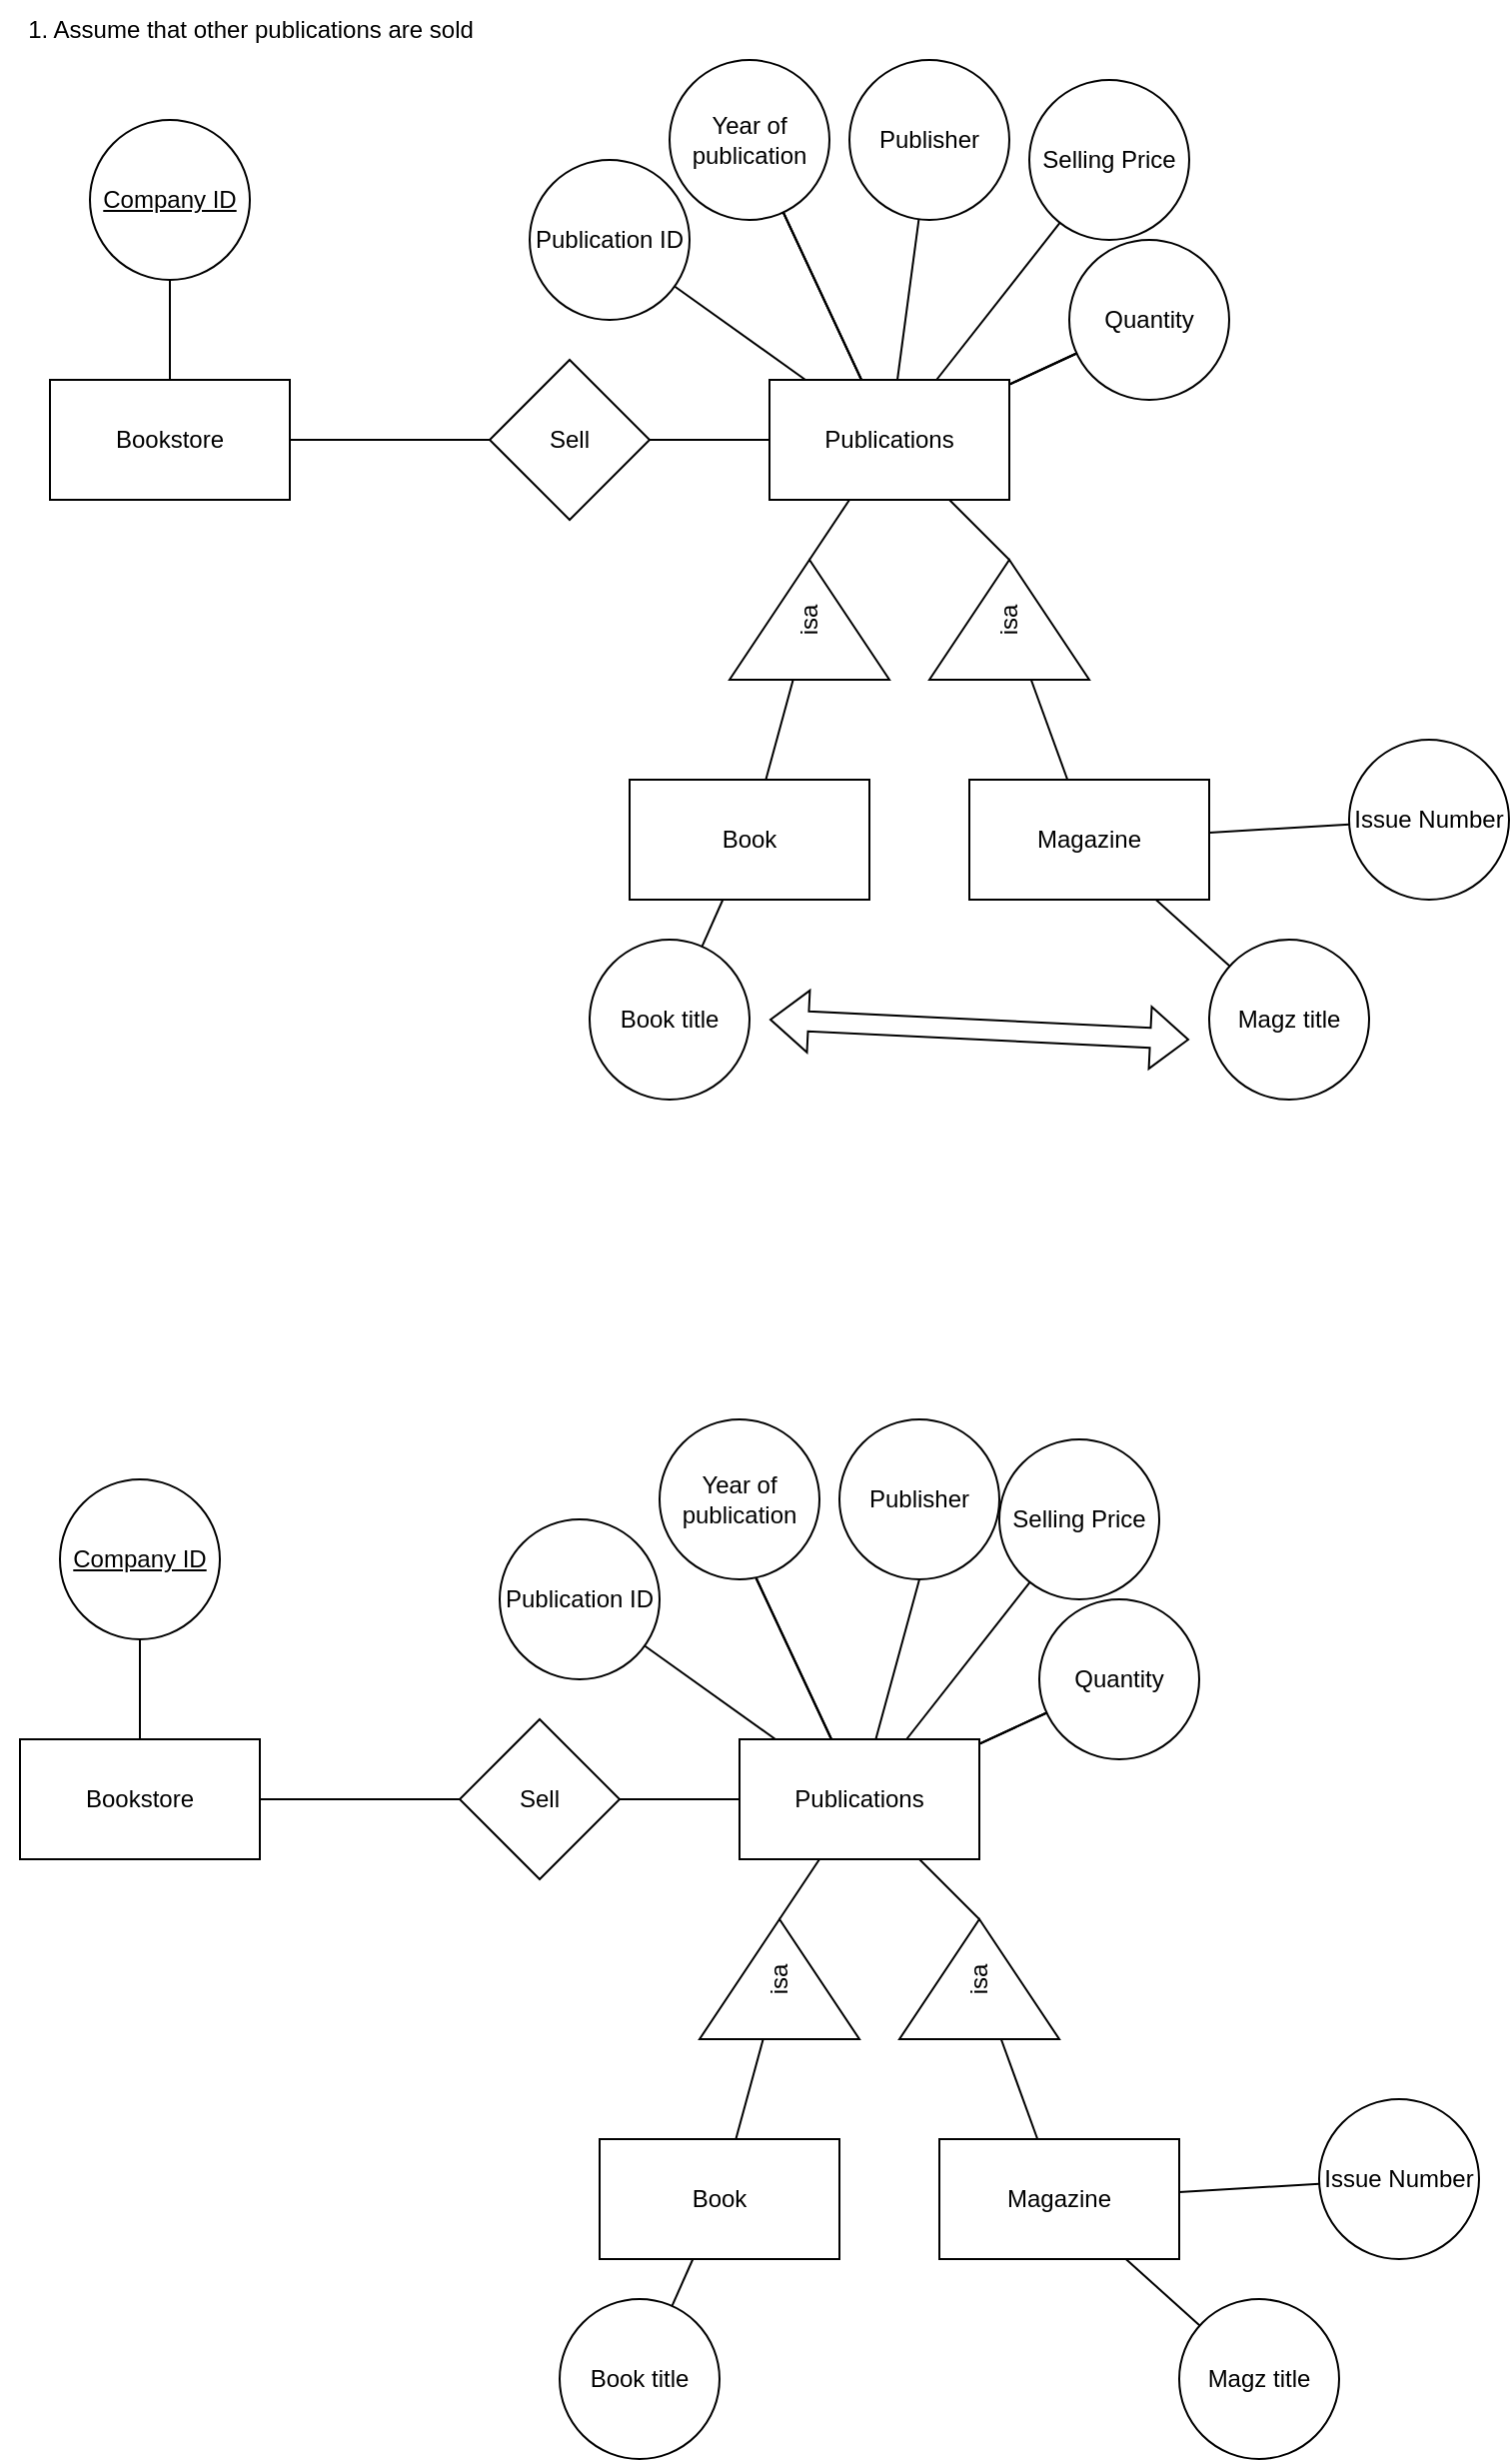 <mxfile version="20.8.13" type="github"><diagram name="Page-1" id="UGpGQobV8O3LMXFNhxI_"><mxGraphModel dx="1247" dy="664" grid="1" gridSize="10" guides="1" tooltips="1" connect="1" arrows="1" fold="1" page="1" pageScale="1" pageWidth="20000" pageHeight="20000" math="0" shadow="0"><root><mxCell id="0"/><mxCell id="1" parent="0"/><mxCell id="8KUH7G-HfBnXNfQAI-Gk-9" value="" style="edgeStyle=orthogonalEdgeStyle;rounded=0;orthogonalLoop=1;jettySize=auto;html=1;strokeColor=default;strokeWidth=1;endArrow=none;endFill=0;" edge="1" parent="1" source="8KUH7G-HfBnXNfQAI-Gk-1" target="8KUH7G-HfBnXNfQAI-Gk-3"><mxGeometry relative="1" as="geometry"/></mxCell><mxCell id="8KUH7G-HfBnXNfQAI-Gk-14" value="" style="edgeStyle=entityRelationEdgeStyle;rounded=0;orthogonalLoop=1;jettySize=auto;html=1;strokeColor=default;strokeWidth=1;endArrow=none;endFill=0;" edge="1" parent="1" source="8KUH7G-HfBnXNfQAI-Gk-1" target="8KUH7G-HfBnXNfQAI-Gk-13"><mxGeometry relative="1" as="geometry"/></mxCell><mxCell id="8KUH7G-HfBnXNfQAI-Gk-1" value="Bookstore" style="rounded=0;whiteSpace=wrap;html=1;" vertex="1" parent="1"><mxGeometry x="3550" y="2000" width="120" height="60" as="geometry"/></mxCell><mxCell id="8KUH7G-HfBnXNfQAI-Gk-3" value="&lt;u&gt;Company ID&lt;/u&gt;" style="ellipse;whiteSpace=wrap;html=1;rounded=0;" vertex="1" parent="1"><mxGeometry x="3570" y="1870" width="80" height="80" as="geometry"/></mxCell><mxCell id="8KUH7G-HfBnXNfQAI-Gk-16" value="" style="edgeStyle=entityRelationEdgeStyle;rounded=0;orthogonalLoop=1;jettySize=auto;html=1;strokeColor=default;strokeWidth=1;endArrow=none;endFill=0;" edge="1" parent="1" source="8KUH7G-HfBnXNfQAI-Gk-13" target="8KUH7G-HfBnXNfQAI-Gk-15"><mxGeometry relative="1" as="geometry"/></mxCell><mxCell id="8KUH7G-HfBnXNfQAI-Gk-13" value="Sell" style="rhombus;whiteSpace=wrap;html=1;rounded=0;" vertex="1" parent="1"><mxGeometry x="3770" y="1990" width="80" height="80" as="geometry"/></mxCell><mxCell id="8KUH7G-HfBnXNfQAI-Gk-18" value="" style="rounded=0;orthogonalLoop=1;jettySize=auto;html=1;strokeColor=default;strokeWidth=1;endArrow=none;endFill=0;" edge="1" parent="1" source="8KUH7G-HfBnXNfQAI-Gk-15" target="8KUH7G-HfBnXNfQAI-Gk-17"><mxGeometry relative="1" as="geometry"/></mxCell><mxCell id="8KUH7G-HfBnXNfQAI-Gk-21" value="" style="edgeStyle=none;rounded=0;orthogonalLoop=1;jettySize=auto;html=1;strokeColor=default;strokeWidth=1;endArrow=none;endFill=0;" edge="1" parent="1" source="8KUH7G-HfBnXNfQAI-Gk-15" target="8KUH7G-HfBnXNfQAI-Gk-19"><mxGeometry relative="1" as="geometry"/></mxCell><mxCell id="8KUH7G-HfBnXNfQAI-Gk-22" value="" style="edgeStyle=none;rounded=0;orthogonalLoop=1;jettySize=auto;html=1;strokeColor=default;strokeWidth=1;endArrow=none;endFill=0;" edge="1" parent="1" source="8KUH7G-HfBnXNfQAI-Gk-15" target="8KUH7G-HfBnXNfQAI-Gk-19"><mxGeometry relative="1" as="geometry"/></mxCell><mxCell id="8KUH7G-HfBnXNfQAI-Gk-24" value="" style="edgeStyle=none;rounded=0;orthogonalLoop=1;jettySize=auto;html=1;strokeColor=default;strokeWidth=1;endArrow=none;endFill=0;" edge="1" parent="1" source="8KUH7G-HfBnXNfQAI-Gk-15" target="8KUH7G-HfBnXNfQAI-Gk-23"><mxGeometry relative="1" as="geometry"/></mxCell><mxCell id="8KUH7G-HfBnXNfQAI-Gk-26" value="" style="edgeStyle=none;rounded=0;orthogonalLoop=1;jettySize=auto;html=1;strokeColor=default;strokeWidth=1;endArrow=none;endFill=0;" edge="1" parent="1" source="8KUH7G-HfBnXNfQAI-Gk-15" target="8KUH7G-HfBnXNfQAI-Gk-25"><mxGeometry relative="1" as="geometry"/></mxCell><mxCell id="8KUH7G-HfBnXNfQAI-Gk-29" value="" style="edgeStyle=none;rounded=0;orthogonalLoop=1;jettySize=auto;html=1;strokeColor=default;strokeWidth=1;endArrow=none;endFill=0;" edge="1" parent="1" source="8KUH7G-HfBnXNfQAI-Gk-15" target="8KUH7G-HfBnXNfQAI-Gk-28"><mxGeometry relative="1" as="geometry"/></mxCell><mxCell id="8KUH7G-HfBnXNfQAI-Gk-36" value="" style="edgeStyle=none;rounded=0;orthogonalLoop=1;jettySize=auto;html=1;strokeColor=default;strokeWidth=1;endArrow=none;endFill=0;" edge="1" parent="1" source="8KUH7G-HfBnXNfQAI-Gk-15" target="8KUH7G-HfBnXNfQAI-Gk-28"><mxGeometry relative="1" as="geometry"/></mxCell><mxCell id="8KUH7G-HfBnXNfQAI-Gk-37" value="" style="edgeStyle=none;rounded=0;orthogonalLoop=1;jettySize=auto;html=1;strokeColor=default;strokeWidth=1;endArrow=none;endFill=0;" edge="1" parent="1" source="8KUH7G-HfBnXNfQAI-Gk-15" target="8KUH7G-HfBnXNfQAI-Gk-28"><mxGeometry relative="1" as="geometry"/></mxCell><mxCell id="8KUH7G-HfBnXNfQAI-Gk-38" style="edgeStyle=none;rounded=0;orthogonalLoop=1;jettySize=auto;html=1;strokeColor=default;strokeWidth=1;endArrow=none;endFill=0;entryX=1;entryY=0.5;entryDx=0;entryDy=0;" edge="1" parent="1" source="8KUH7G-HfBnXNfQAI-Gk-15" target="8KUH7G-HfBnXNfQAI-Gk-39"><mxGeometry relative="1" as="geometry"><mxPoint x="4020" y="2110" as="targetPoint"/></mxGeometry></mxCell><mxCell id="8KUH7G-HfBnXNfQAI-Gk-15" value="Publications" style="whiteSpace=wrap;html=1;rounded=0;" vertex="1" parent="1"><mxGeometry x="3910" y="2000" width="120" height="60" as="geometry"/></mxCell><mxCell id="8KUH7G-HfBnXNfQAI-Gk-17" value="Publication ID" style="ellipse;whiteSpace=wrap;html=1;rounded=0;" vertex="1" parent="1"><mxGeometry x="3790" y="1890" width="80" height="80" as="geometry"/></mxCell><mxCell id="8KUH7G-HfBnXNfQAI-Gk-20" value="" style="edgeStyle=none;rounded=0;orthogonalLoop=1;jettySize=auto;html=1;strokeColor=default;strokeWidth=1;endArrow=none;endFill=0;" edge="1" parent="1" source="8KUH7G-HfBnXNfQAI-Gk-19" target="8KUH7G-HfBnXNfQAI-Gk-15"><mxGeometry relative="1" as="geometry"/></mxCell><mxCell id="8KUH7G-HfBnXNfQAI-Gk-19" value="Year of publication" style="ellipse;whiteSpace=wrap;html=1;rounded=0;" vertex="1" parent="1"><mxGeometry x="3860" y="1840" width="80" height="80" as="geometry"/></mxCell><mxCell id="8KUH7G-HfBnXNfQAI-Gk-23" value="Publisher" style="ellipse;whiteSpace=wrap;html=1;rounded=0;" vertex="1" parent="1"><mxGeometry x="3950" y="1840" width="80" height="80" as="geometry"/></mxCell><mxCell id="8KUH7G-HfBnXNfQAI-Gk-25" value="Selling Price" style="ellipse;whiteSpace=wrap;html=1;rounded=0;" vertex="1" parent="1"><mxGeometry x="4040" y="1850" width="80" height="80" as="geometry"/></mxCell><mxCell id="8KUH7G-HfBnXNfQAI-Gk-28" value="Quantity" style="ellipse;whiteSpace=wrap;html=1;rounded=0;" vertex="1" parent="1"><mxGeometry x="4060" y="1930" width="80" height="80" as="geometry"/></mxCell><mxCell id="8KUH7G-HfBnXNfQAI-Gk-31" value="" style="edgeStyle=none;rounded=0;orthogonalLoop=1;jettySize=auto;html=1;strokeColor=default;strokeWidth=1;endArrow=none;endFill=0;exitX=1;exitY=0.5;exitDx=0;exitDy=0;" edge="1" parent="1" source="8KUH7G-HfBnXNfQAI-Gk-30" target="8KUH7G-HfBnXNfQAI-Gk-15"><mxGeometry relative="1" as="geometry"/></mxCell><mxCell id="8KUH7G-HfBnXNfQAI-Gk-33" value="" style="edgeStyle=none;rounded=0;orthogonalLoop=1;jettySize=auto;html=1;strokeColor=default;strokeWidth=1;endArrow=none;endFill=0;" edge="1" parent="1" source="8KUH7G-HfBnXNfQAI-Gk-30" target="8KUH7G-HfBnXNfQAI-Gk-32"><mxGeometry relative="1" as="geometry"/></mxCell><mxCell id="8KUH7G-HfBnXNfQAI-Gk-30" value="isa" style="triangle;whiteSpace=wrap;html=1;rounded=0;rotation=-90;" vertex="1" parent="1"><mxGeometry x="3900" y="2080" width="60" height="80" as="geometry"/></mxCell><mxCell id="8KUH7G-HfBnXNfQAI-Gk-47" value="" style="edgeStyle=none;rounded=0;orthogonalLoop=1;jettySize=auto;html=1;strokeColor=default;strokeWidth=1;endArrow=none;endFill=0;" edge="1" parent="1" source="8KUH7G-HfBnXNfQAI-Gk-32" target="8KUH7G-HfBnXNfQAI-Gk-46"><mxGeometry relative="1" as="geometry"/></mxCell><mxCell id="8KUH7G-HfBnXNfQAI-Gk-32" value="Book" style="whiteSpace=wrap;html=1;rounded=0;" vertex="1" parent="1"><mxGeometry x="3840" y="2200" width="120" height="60" as="geometry"/></mxCell><mxCell id="8KUH7G-HfBnXNfQAI-Gk-41" value="" style="edgeStyle=none;rounded=0;orthogonalLoop=1;jettySize=auto;html=1;strokeColor=default;strokeWidth=1;endArrow=none;endFill=0;" edge="1" parent="1" source="8KUH7G-HfBnXNfQAI-Gk-39" target="8KUH7G-HfBnXNfQAI-Gk-40"><mxGeometry relative="1" as="geometry"/></mxCell><mxCell id="8KUH7G-HfBnXNfQAI-Gk-39" value="isa" style="triangle;whiteSpace=wrap;html=1;rotation=-90;" vertex="1" parent="1"><mxGeometry x="4000" y="2080" width="60" height="80" as="geometry"/></mxCell><mxCell id="8KUH7G-HfBnXNfQAI-Gk-43" value="" style="edgeStyle=none;rounded=0;orthogonalLoop=1;jettySize=auto;html=1;strokeColor=default;strokeWidth=1;endArrow=none;endFill=0;" edge="1" parent="1" source="8KUH7G-HfBnXNfQAI-Gk-40" target="8KUH7G-HfBnXNfQAI-Gk-42"><mxGeometry relative="1" as="geometry"/></mxCell><mxCell id="8KUH7G-HfBnXNfQAI-Gk-45" value="" style="edgeStyle=none;rounded=0;orthogonalLoop=1;jettySize=auto;html=1;strokeColor=default;strokeWidth=1;endArrow=none;endFill=0;" edge="1" parent="1" source="8KUH7G-HfBnXNfQAI-Gk-40" target="8KUH7G-HfBnXNfQAI-Gk-44"><mxGeometry relative="1" as="geometry"/></mxCell><mxCell id="8KUH7G-HfBnXNfQAI-Gk-40" value="Magazine" style="whiteSpace=wrap;html=1;" vertex="1" parent="1"><mxGeometry x="4010" y="2200" width="120" height="60" as="geometry"/></mxCell><mxCell id="8KUH7G-HfBnXNfQAI-Gk-42" value="Issue Number" style="ellipse;whiteSpace=wrap;html=1;" vertex="1" parent="1"><mxGeometry x="4200" y="2180" width="80" height="80" as="geometry"/></mxCell><mxCell id="8KUH7G-HfBnXNfQAI-Gk-44" value="Magz title" style="ellipse;whiteSpace=wrap;html=1;" vertex="1" parent="1"><mxGeometry x="4130" y="2280" width="80" height="80" as="geometry"/></mxCell><mxCell id="8KUH7G-HfBnXNfQAI-Gk-46" value="Book title" style="ellipse;whiteSpace=wrap;html=1;rounded=0;" vertex="1" parent="1"><mxGeometry x="3820" y="2280" width="80" height="80" as="geometry"/></mxCell><mxCell id="8KUH7G-HfBnXNfQAI-Gk-48" value="" style="edgeStyle=orthogonalEdgeStyle;rounded=0;orthogonalLoop=1;jettySize=auto;html=1;strokeColor=default;strokeWidth=1;endArrow=none;endFill=0;" edge="1" parent="1" source="8KUH7G-HfBnXNfQAI-Gk-50" target="8KUH7G-HfBnXNfQAI-Gk-51"><mxGeometry relative="1" as="geometry"/></mxCell><mxCell id="8KUH7G-HfBnXNfQAI-Gk-49" value="" style="edgeStyle=entityRelationEdgeStyle;rounded=0;orthogonalLoop=1;jettySize=auto;html=1;strokeColor=default;strokeWidth=1;endArrow=none;endFill=0;" edge="1" parent="1" source="8KUH7G-HfBnXNfQAI-Gk-50" target="8KUH7G-HfBnXNfQAI-Gk-53"><mxGeometry relative="1" as="geometry"/></mxCell><mxCell id="8KUH7G-HfBnXNfQAI-Gk-50" value="Bookstore" style="rounded=0;whiteSpace=wrap;html=1;" vertex="1" parent="1"><mxGeometry x="3535" y="2680" width="120" height="60" as="geometry"/></mxCell><mxCell id="8KUH7G-HfBnXNfQAI-Gk-51" value="&lt;u&gt;Company ID&lt;/u&gt;" style="ellipse;whiteSpace=wrap;html=1;rounded=0;" vertex="1" parent="1"><mxGeometry x="3555" y="2550" width="80" height="80" as="geometry"/></mxCell><mxCell id="8KUH7G-HfBnXNfQAI-Gk-52" value="" style="edgeStyle=entityRelationEdgeStyle;rounded=0;orthogonalLoop=1;jettySize=auto;html=1;strokeColor=default;strokeWidth=1;endArrow=none;endFill=0;" edge="1" parent="1" source="8KUH7G-HfBnXNfQAI-Gk-53" target="8KUH7G-HfBnXNfQAI-Gk-63"><mxGeometry relative="1" as="geometry"/></mxCell><mxCell id="8KUH7G-HfBnXNfQAI-Gk-53" value="Sell" style="rhombus;whiteSpace=wrap;html=1;rounded=0;" vertex="1" parent="1"><mxGeometry x="3755" y="2670" width="80" height="80" as="geometry"/></mxCell><mxCell id="8KUH7G-HfBnXNfQAI-Gk-54" value="" style="rounded=0;orthogonalLoop=1;jettySize=auto;html=1;strokeColor=default;strokeWidth=1;endArrow=none;endFill=0;" edge="1" parent="1" source="8KUH7G-HfBnXNfQAI-Gk-63" target="8KUH7G-HfBnXNfQAI-Gk-64"><mxGeometry relative="1" as="geometry"/></mxCell><mxCell id="8KUH7G-HfBnXNfQAI-Gk-55" value="" style="edgeStyle=none;rounded=0;orthogonalLoop=1;jettySize=auto;html=1;strokeColor=default;strokeWidth=1;endArrow=none;endFill=0;" edge="1" parent="1" source="8KUH7G-HfBnXNfQAI-Gk-63"><mxGeometry relative="1" as="geometry"><mxPoint x="3901.915" y="2596.247" as="targetPoint"/></mxGeometry></mxCell><mxCell id="8KUH7G-HfBnXNfQAI-Gk-56" value="" style="edgeStyle=none;rounded=0;orthogonalLoop=1;jettySize=auto;html=1;strokeColor=default;strokeWidth=1;endArrow=none;endFill=0;" edge="1" parent="1" source="8KUH7G-HfBnXNfQAI-Gk-63"><mxGeometry relative="1" as="geometry"><mxPoint x="3901.915" y="2596.247" as="targetPoint"/></mxGeometry></mxCell><mxCell id="8KUH7G-HfBnXNfQAI-Gk-57" value="" style="edgeStyle=none;rounded=0;orthogonalLoop=1;jettySize=auto;html=1;strokeColor=default;strokeWidth=1;endArrow=none;endFill=0;entryX=0.5;entryY=1;entryDx=0;entryDy=0;" edge="1" parent="1" source="8KUH7G-HfBnXNfQAI-Gk-63" target="8KUH7G-HfBnXNfQAI-Gk-85"><mxGeometry relative="1" as="geometry"><mxPoint x="3969.713" y="2599.649" as="targetPoint"/></mxGeometry></mxCell><mxCell id="8KUH7G-HfBnXNfQAI-Gk-58" value="" style="edgeStyle=none;rounded=0;orthogonalLoop=1;jettySize=auto;html=1;strokeColor=default;strokeWidth=1;endArrow=none;endFill=0;" edge="1" parent="1" source="8KUH7G-HfBnXNfQAI-Gk-63" target="8KUH7G-HfBnXNfQAI-Gk-66"><mxGeometry relative="1" as="geometry"/></mxCell><mxCell id="8KUH7G-HfBnXNfQAI-Gk-59" value="" style="edgeStyle=none;rounded=0;orthogonalLoop=1;jettySize=auto;html=1;strokeColor=default;strokeWidth=1;endArrow=none;endFill=0;" edge="1" parent="1" source="8KUH7G-HfBnXNfQAI-Gk-63" target="8KUH7G-HfBnXNfQAI-Gk-67"><mxGeometry relative="1" as="geometry"/></mxCell><mxCell id="8KUH7G-HfBnXNfQAI-Gk-60" value="" style="edgeStyle=none;rounded=0;orthogonalLoop=1;jettySize=auto;html=1;strokeColor=default;strokeWidth=1;endArrow=none;endFill=0;" edge="1" parent="1" source="8KUH7G-HfBnXNfQAI-Gk-63" target="8KUH7G-HfBnXNfQAI-Gk-67"><mxGeometry relative="1" as="geometry"/></mxCell><mxCell id="8KUH7G-HfBnXNfQAI-Gk-61" value="" style="edgeStyle=none;rounded=0;orthogonalLoop=1;jettySize=auto;html=1;strokeColor=default;strokeWidth=1;endArrow=none;endFill=0;" edge="1" parent="1" source="8KUH7G-HfBnXNfQAI-Gk-63" target="8KUH7G-HfBnXNfQAI-Gk-67"><mxGeometry relative="1" as="geometry"/></mxCell><mxCell id="8KUH7G-HfBnXNfQAI-Gk-62" style="edgeStyle=none;rounded=0;orthogonalLoop=1;jettySize=auto;html=1;strokeColor=default;strokeWidth=1;endArrow=none;endFill=0;entryX=1;entryY=0.5;entryDx=0;entryDy=0;" edge="1" parent="1" source="8KUH7G-HfBnXNfQAI-Gk-63" target="8KUH7G-HfBnXNfQAI-Gk-74"><mxGeometry relative="1" as="geometry"><mxPoint x="4005" y="2790" as="targetPoint"/></mxGeometry></mxCell><mxCell id="8KUH7G-HfBnXNfQAI-Gk-63" value="Publications" style="whiteSpace=wrap;html=1;rounded=0;" vertex="1" parent="1"><mxGeometry x="3895" y="2680" width="120" height="60" as="geometry"/></mxCell><mxCell id="8KUH7G-HfBnXNfQAI-Gk-64" value="Publication ID" style="ellipse;whiteSpace=wrap;html=1;rounded=0;" vertex="1" parent="1"><mxGeometry x="3775" y="2570" width="80" height="80" as="geometry"/></mxCell><mxCell id="8KUH7G-HfBnXNfQAI-Gk-65" value="" style="edgeStyle=none;rounded=0;orthogonalLoop=1;jettySize=auto;html=1;strokeColor=default;strokeWidth=1;endArrow=none;endFill=0;" edge="1" parent="1" target="8KUH7G-HfBnXNfQAI-Gk-63"><mxGeometry relative="1" as="geometry"><mxPoint x="3901.805" y="2596.299" as="sourcePoint"/></mxGeometry></mxCell><mxCell id="8KUH7G-HfBnXNfQAI-Gk-66" value="Selling Price" style="ellipse;whiteSpace=wrap;html=1;rounded=0;" vertex="1" parent="1"><mxGeometry x="4025" y="2530" width="80" height="80" as="geometry"/></mxCell><mxCell id="8KUH7G-HfBnXNfQAI-Gk-67" value="Quantity" style="ellipse;whiteSpace=wrap;html=1;rounded=0;" vertex="1" parent="1"><mxGeometry x="4045" y="2610" width="80" height="80" as="geometry"/></mxCell><mxCell id="8KUH7G-HfBnXNfQAI-Gk-68" value="" style="edgeStyle=none;rounded=0;orthogonalLoop=1;jettySize=auto;html=1;strokeColor=default;strokeWidth=1;endArrow=none;endFill=0;exitX=1;exitY=0.5;exitDx=0;exitDy=0;" edge="1" parent="1" source="8KUH7G-HfBnXNfQAI-Gk-70" target="8KUH7G-HfBnXNfQAI-Gk-63"><mxGeometry relative="1" as="geometry"/></mxCell><mxCell id="8KUH7G-HfBnXNfQAI-Gk-69" value="" style="edgeStyle=none;rounded=0;orthogonalLoop=1;jettySize=auto;html=1;strokeColor=default;strokeWidth=1;endArrow=none;endFill=0;" edge="1" parent="1" source="8KUH7G-HfBnXNfQAI-Gk-70" target="8KUH7G-HfBnXNfQAI-Gk-72"><mxGeometry relative="1" as="geometry"/></mxCell><mxCell id="8KUH7G-HfBnXNfQAI-Gk-70" value="isa" style="triangle;whiteSpace=wrap;html=1;rounded=0;rotation=-90;" vertex="1" parent="1"><mxGeometry x="3885" y="2760" width="60" height="80" as="geometry"/></mxCell><mxCell id="8KUH7G-HfBnXNfQAI-Gk-71" value="" style="edgeStyle=none;rounded=0;orthogonalLoop=1;jettySize=auto;html=1;strokeColor=default;strokeWidth=1;endArrow=none;endFill=0;" edge="1" parent="1" source="8KUH7G-HfBnXNfQAI-Gk-72" target="8KUH7G-HfBnXNfQAI-Gk-80"><mxGeometry relative="1" as="geometry"/></mxCell><mxCell id="8KUH7G-HfBnXNfQAI-Gk-72" value="Book" style="whiteSpace=wrap;html=1;rounded=0;" vertex="1" parent="1"><mxGeometry x="3825" y="2880" width="120" height="60" as="geometry"/></mxCell><mxCell id="8KUH7G-HfBnXNfQAI-Gk-73" value="" style="edgeStyle=none;rounded=0;orthogonalLoop=1;jettySize=auto;html=1;strokeColor=default;strokeWidth=1;endArrow=none;endFill=0;" edge="1" parent="1" source="8KUH7G-HfBnXNfQAI-Gk-74" target="8KUH7G-HfBnXNfQAI-Gk-77"><mxGeometry relative="1" as="geometry"/></mxCell><mxCell id="8KUH7G-HfBnXNfQAI-Gk-74" value="isa" style="triangle;whiteSpace=wrap;html=1;rotation=-90;" vertex="1" parent="1"><mxGeometry x="3985" y="2760" width="60" height="80" as="geometry"/></mxCell><mxCell id="8KUH7G-HfBnXNfQAI-Gk-75" value="" style="edgeStyle=none;rounded=0;orthogonalLoop=1;jettySize=auto;html=1;strokeColor=default;strokeWidth=1;endArrow=none;endFill=0;" edge="1" parent="1" source="8KUH7G-HfBnXNfQAI-Gk-77" target="8KUH7G-HfBnXNfQAI-Gk-78"><mxGeometry relative="1" as="geometry"/></mxCell><mxCell id="8KUH7G-HfBnXNfQAI-Gk-76" value="" style="edgeStyle=none;rounded=0;orthogonalLoop=1;jettySize=auto;html=1;strokeColor=default;strokeWidth=1;endArrow=none;endFill=0;" edge="1" parent="1" source="8KUH7G-HfBnXNfQAI-Gk-77" target="8KUH7G-HfBnXNfQAI-Gk-79"><mxGeometry relative="1" as="geometry"/></mxCell><mxCell id="8KUH7G-HfBnXNfQAI-Gk-77" value="Magazine" style="whiteSpace=wrap;html=1;" vertex="1" parent="1"><mxGeometry x="3995" y="2880" width="120" height="60" as="geometry"/></mxCell><mxCell id="8KUH7G-HfBnXNfQAI-Gk-78" value="Issue Number" style="ellipse;whiteSpace=wrap;html=1;" vertex="1" parent="1"><mxGeometry x="4185" y="2860" width="80" height="80" as="geometry"/></mxCell><mxCell id="8KUH7G-HfBnXNfQAI-Gk-79" value="Magz title" style="ellipse;whiteSpace=wrap;html=1;" vertex="1" parent="1"><mxGeometry x="4115" y="2960" width="80" height="80" as="geometry"/></mxCell><mxCell id="8KUH7G-HfBnXNfQAI-Gk-80" value="Book title" style="ellipse;whiteSpace=wrap;html=1;rounded=0;" vertex="1" parent="1"><mxGeometry x="3805" y="2960" width="80" height="80" as="geometry"/></mxCell><mxCell id="8KUH7G-HfBnXNfQAI-Gk-81" value="1. Assume that other publications are sold" style="text;html=1;align=center;verticalAlign=middle;resizable=0;points=[];autosize=1;strokeColor=none;fillColor=none;" vertex="1" parent="1"><mxGeometry x="3525" y="1810" width="250" height="30" as="geometry"/></mxCell><mxCell id="8KUH7G-HfBnXNfQAI-Gk-83" value="" style="shape=flexArrow;endArrow=classic;startArrow=classic;html=1;rounded=0;strokeColor=default;strokeWidth=1;" edge="1" parent="1"><mxGeometry width="100" height="100" relative="1" as="geometry"><mxPoint x="3910" y="2320" as="sourcePoint"/><mxPoint x="4120" y="2330" as="targetPoint"/></mxGeometry></mxCell><mxCell id="8KUH7G-HfBnXNfQAI-Gk-84" value="Year of publication" style="ellipse;whiteSpace=wrap;html=1;rounded=0;" vertex="1" parent="1"><mxGeometry x="3855" y="2520" width="80" height="80" as="geometry"/></mxCell><mxCell id="8KUH7G-HfBnXNfQAI-Gk-85" value="Publisher" style="ellipse;whiteSpace=wrap;html=1;rounded=0;" vertex="1" parent="1"><mxGeometry x="3945" y="2520" width="80" height="80" as="geometry"/></mxCell></root></mxGraphModel></diagram></mxfile>